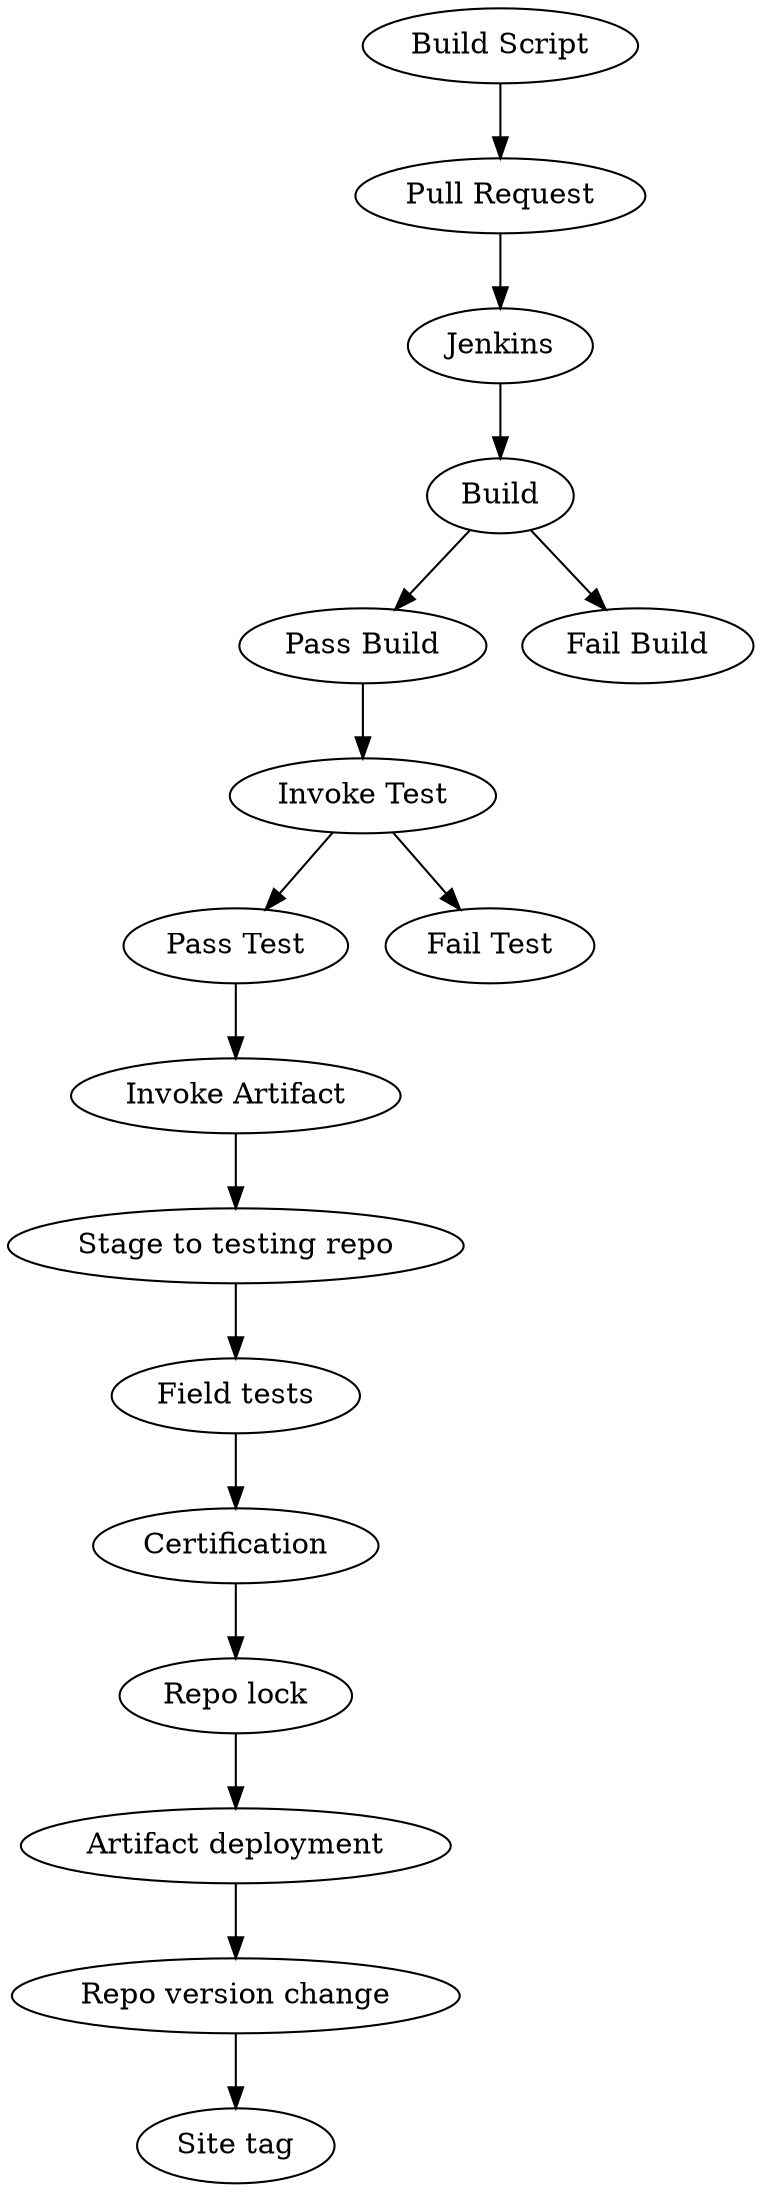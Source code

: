 digraph G{
aize = "4,4";
"Build Script" -> "Pull Request";
"Pull Request" -> Jenkins;
Jenkins -> Build;
Build -> "Pass Build";
Build -> "Fail Build";

# We now start the workflow branch that results from a successful build
"Pass Build" -> "Invoke Test";
"Invoke Test" -> "Pass Test";
"Invoke Test" -> "Fail Test";

# We now start the workflow that starts from a successful test
"Pass Test" -> "Invoke Artifact";
"Invoke Artifact" -> "Stage to testing repo";
"Stage to testing repo" -> "Field tests";
"Field tests" -> "Certification";
"Certification" -> "Repo lock";
"Repo lock" -> "Artifact deployment";
"Artifact deployment" -> "Repo version change";
"Repo version change" -> "Site tag";
# At this point the application is in the CVMFS repository and is available at all sites which mount that repo

#
}
